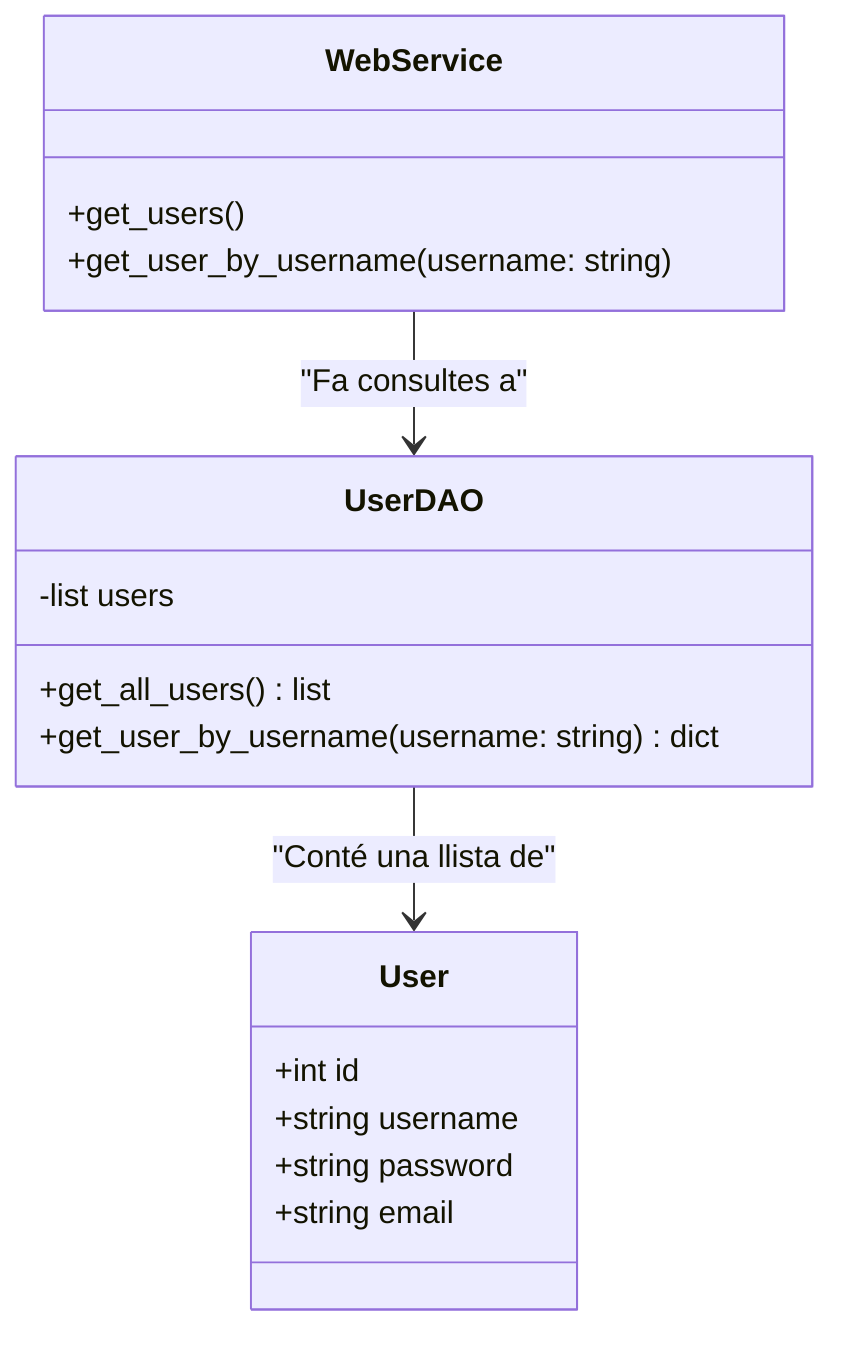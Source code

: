 classDiagram
    class WebService {
        +get_users()
        +get_user_by_username(username: string)
    }

    class UserDAO {
        -list users
        +get_all_users() list
        +get_user_by_username(username: string) dict
    }

    class User {
        +int id
        +string username
        +string password
        +string email
    }

    WebService --> UserDAO : "Fa consultes a"
    UserDAO --> User : "Conté una llista de"